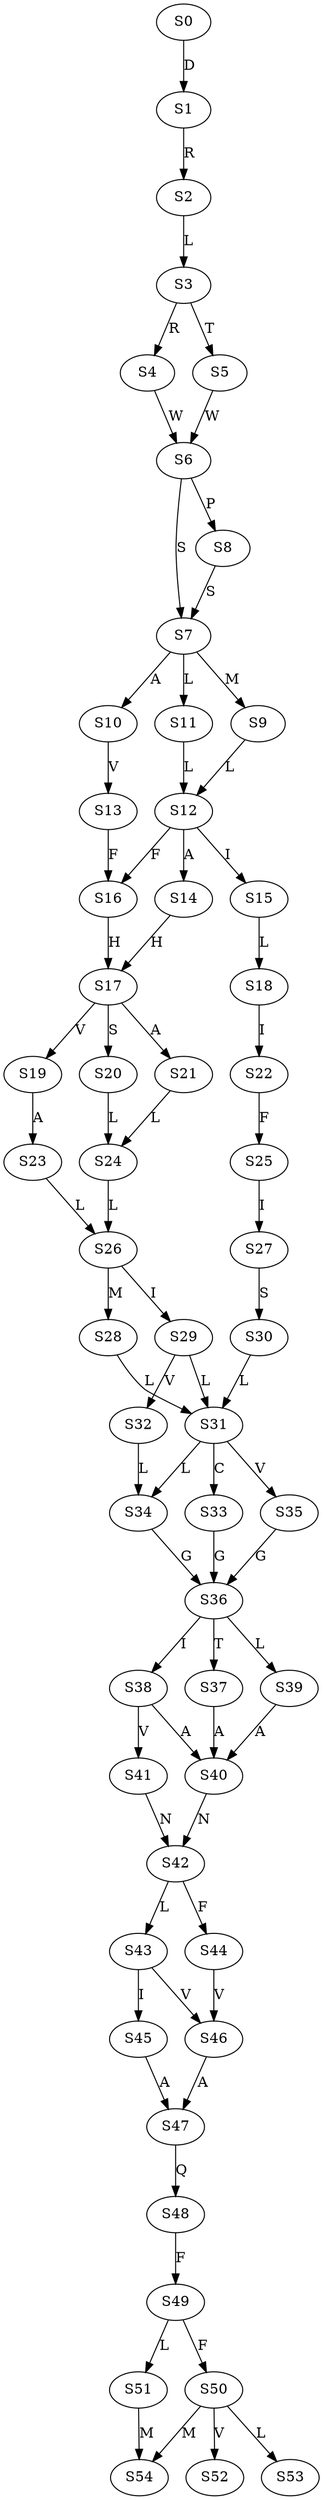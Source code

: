 strict digraph  {
	S0 -> S1 [ label = D ];
	S1 -> S2 [ label = R ];
	S2 -> S3 [ label = L ];
	S3 -> S4 [ label = R ];
	S3 -> S5 [ label = T ];
	S4 -> S6 [ label = W ];
	S5 -> S6 [ label = W ];
	S6 -> S7 [ label = S ];
	S6 -> S8 [ label = P ];
	S7 -> S9 [ label = M ];
	S7 -> S10 [ label = A ];
	S7 -> S11 [ label = L ];
	S8 -> S7 [ label = S ];
	S9 -> S12 [ label = L ];
	S10 -> S13 [ label = V ];
	S11 -> S12 [ label = L ];
	S12 -> S14 [ label = A ];
	S12 -> S15 [ label = I ];
	S12 -> S16 [ label = F ];
	S13 -> S16 [ label = F ];
	S14 -> S17 [ label = H ];
	S15 -> S18 [ label = L ];
	S16 -> S17 [ label = H ];
	S17 -> S19 [ label = V ];
	S17 -> S20 [ label = S ];
	S17 -> S21 [ label = A ];
	S18 -> S22 [ label = I ];
	S19 -> S23 [ label = A ];
	S20 -> S24 [ label = L ];
	S21 -> S24 [ label = L ];
	S22 -> S25 [ label = F ];
	S23 -> S26 [ label = L ];
	S24 -> S26 [ label = L ];
	S25 -> S27 [ label = I ];
	S26 -> S28 [ label = M ];
	S26 -> S29 [ label = I ];
	S27 -> S30 [ label = S ];
	S28 -> S31 [ label = L ];
	S29 -> S31 [ label = L ];
	S29 -> S32 [ label = V ];
	S30 -> S31 [ label = L ];
	S31 -> S33 [ label = C ];
	S31 -> S34 [ label = L ];
	S31 -> S35 [ label = V ];
	S32 -> S34 [ label = L ];
	S33 -> S36 [ label = G ];
	S34 -> S36 [ label = G ];
	S35 -> S36 [ label = G ];
	S36 -> S37 [ label = T ];
	S36 -> S38 [ label = I ];
	S36 -> S39 [ label = L ];
	S37 -> S40 [ label = A ];
	S38 -> S40 [ label = A ];
	S38 -> S41 [ label = V ];
	S39 -> S40 [ label = A ];
	S40 -> S42 [ label = N ];
	S41 -> S42 [ label = N ];
	S42 -> S43 [ label = L ];
	S42 -> S44 [ label = F ];
	S43 -> S45 [ label = I ];
	S43 -> S46 [ label = V ];
	S44 -> S46 [ label = V ];
	S45 -> S47 [ label = A ];
	S46 -> S47 [ label = A ];
	S47 -> S48 [ label = Q ];
	S48 -> S49 [ label = F ];
	S49 -> S50 [ label = F ];
	S49 -> S51 [ label = L ];
	S50 -> S52 [ label = V ];
	S50 -> S53 [ label = L ];
	S50 -> S54 [ label = M ];
	S51 -> S54 [ label = M ];
}
